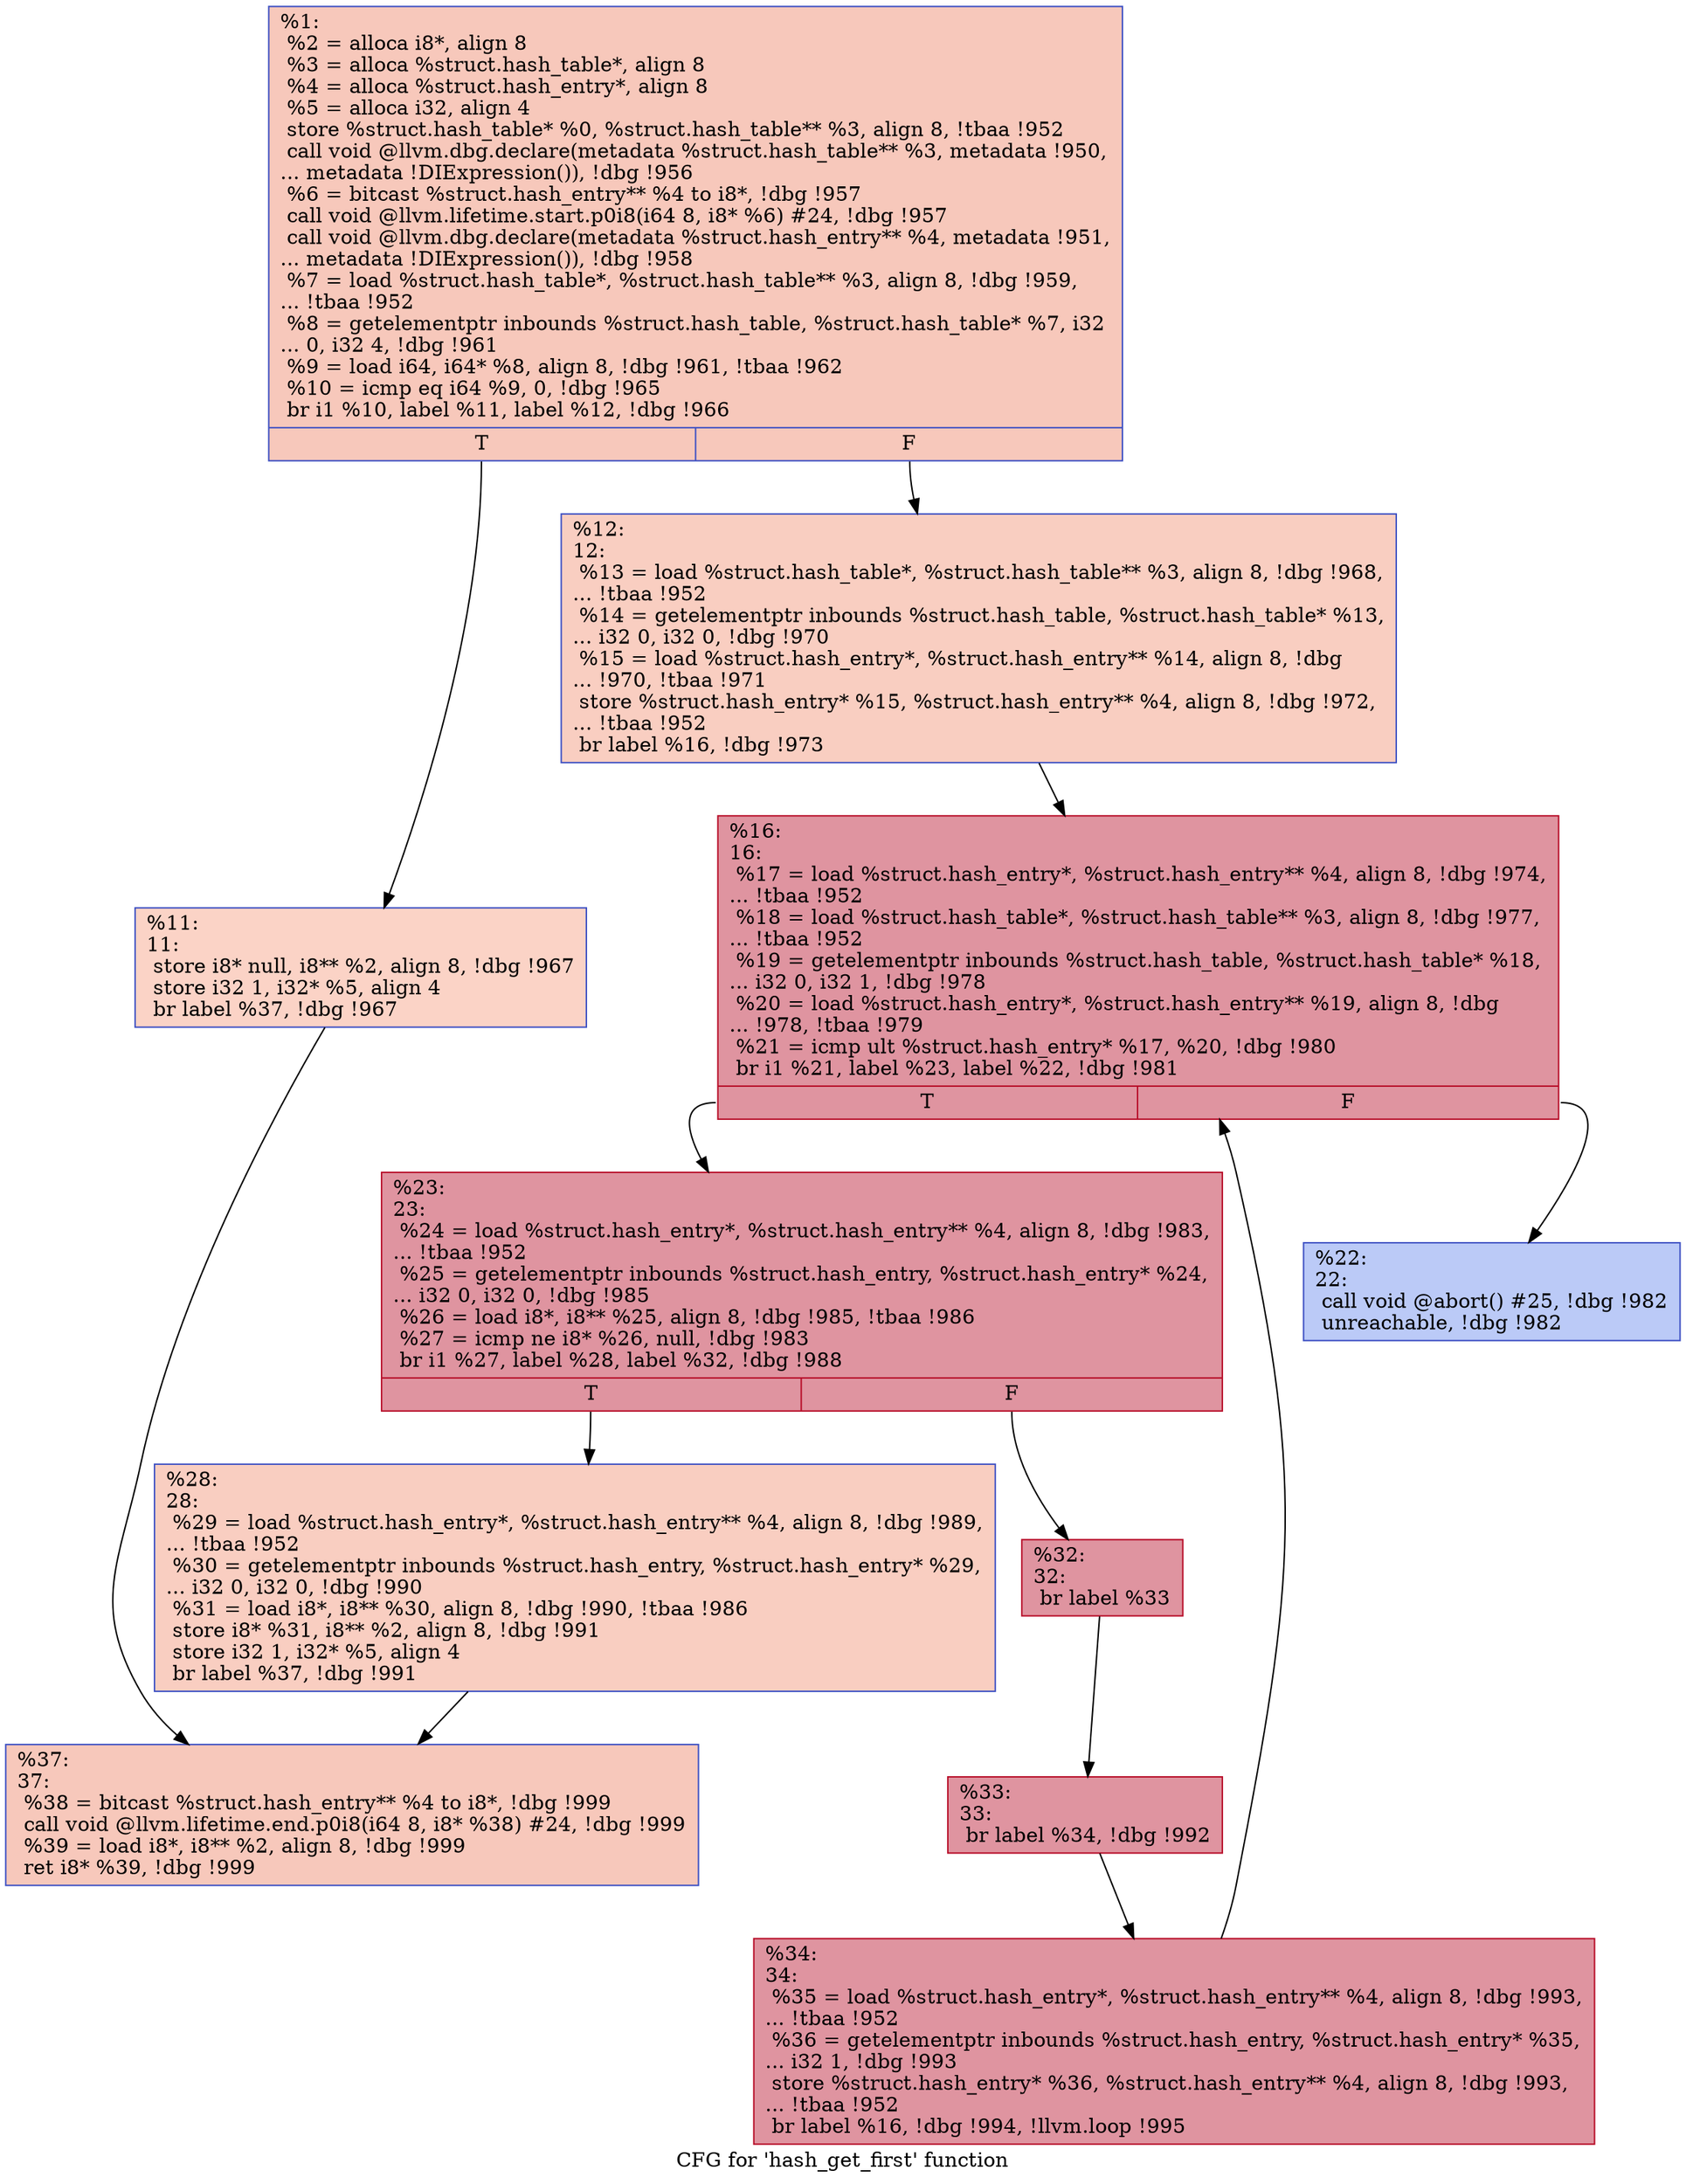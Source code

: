 digraph "CFG for 'hash_get_first' function" {
	label="CFG for 'hash_get_first' function";

	Node0xc9fce0 [shape=record,color="#3d50c3ff", style=filled, fillcolor="#ed836670",label="{%1:\l  %2 = alloca i8*, align 8\l  %3 = alloca %struct.hash_table*, align 8\l  %4 = alloca %struct.hash_entry*, align 8\l  %5 = alloca i32, align 4\l  store %struct.hash_table* %0, %struct.hash_table** %3, align 8, !tbaa !952\l  call void @llvm.dbg.declare(metadata %struct.hash_table** %3, metadata !950,\l... metadata !DIExpression()), !dbg !956\l  %6 = bitcast %struct.hash_entry** %4 to i8*, !dbg !957\l  call void @llvm.lifetime.start.p0i8(i64 8, i8* %6) #24, !dbg !957\l  call void @llvm.dbg.declare(metadata %struct.hash_entry** %4, metadata !951,\l... metadata !DIExpression()), !dbg !958\l  %7 = load %struct.hash_table*, %struct.hash_table** %3, align 8, !dbg !959,\l... !tbaa !952\l  %8 = getelementptr inbounds %struct.hash_table, %struct.hash_table* %7, i32\l... 0, i32 4, !dbg !961\l  %9 = load i64, i64* %8, align 8, !dbg !961, !tbaa !962\l  %10 = icmp eq i64 %9, 0, !dbg !965\l  br i1 %10, label %11, label %12, !dbg !966\l|{<s0>T|<s1>F}}"];
	Node0xc9fce0:s0 -> Node0xc9fd90;
	Node0xc9fce0:s1 -> Node0xc9fde0;
	Node0xc9fd90 [shape=record,color="#3d50c3ff", style=filled, fillcolor="#f59c7d70",label="{%11:\l11:                                               \l  store i8* null, i8** %2, align 8, !dbg !967\l  store i32 1, i32* %5, align 4\l  br label %37, !dbg !967\l}"];
	Node0xc9fd90 -> Node0xca0060;
	Node0xc9fde0 [shape=record,color="#3d50c3ff", style=filled, fillcolor="#f2907270",label="{%12:\l12:                                               \l  %13 = load %struct.hash_table*, %struct.hash_table** %3, align 8, !dbg !968,\l... !tbaa !952\l  %14 = getelementptr inbounds %struct.hash_table, %struct.hash_table* %13,\l... i32 0, i32 0, !dbg !970\l  %15 = load %struct.hash_entry*, %struct.hash_entry** %14, align 8, !dbg\l... !970, !tbaa !971\l  store %struct.hash_entry* %15, %struct.hash_entry** %4, align 8, !dbg !972,\l... !tbaa !952\l  br label %16, !dbg !973\l}"];
	Node0xc9fde0 -> Node0xc9fe30;
	Node0xc9fe30 [shape=record,color="#b70d28ff", style=filled, fillcolor="#b70d2870",label="{%16:\l16:                                               \l  %17 = load %struct.hash_entry*, %struct.hash_entry** %4, align 8, !dbg !974,\l... !tbaa !952\l  %18 = load %struct.hash_table*, %struct.hash_table** %3, align 8, !dbg !977,\l... !tbaa !952\l  %19 = getelementptr inbounds %struct.hash_table, %struct.hash_table* %18,\l... i32 0, i32 1, !dbg !978\l  %20 = load %struct.hash_entry*, %struct.hash_entry** %19, align 8, !dbg\l... !978, !tbaa !979\l  %21 = icmp ult %struct.hash_entry* %17, %20, !dbg !980\l  br i1 %21, label %23, label %22, !dbg !981\l|{<s0>T|<s1>F}}"];
	Node0xc9fe30:s0 -> Node0xc9fed0;
	Node0xc9fe30:s1 -> Node0xc9fe80;
	Node0xc9fe80 [shape=record,color="#3d50c3ff", style=filled, fillcolor="#6687ed70",label="{%22:\l22:                                               \l  call void @abort() #25, !dbg !982\l  unreachable, !dbg !982\l}"];
	Node0xc9fed0 [shape=record,color="#b70d28ff", style=filled, fillcolor="#b70d2870",label="{%23:\l23:                                               \l  %24 = load %struct.hash_entry*, %struct.hash_entry** %4, align 8, !dbg !983,\l... !tbaa !952\l  %25 = getelementptr inbounds %struct.hash_entry, %struct.hash_entry* %24,\l... i32 0, i32 0, !dbg !985\l  %26 = load i8*, i8** %25, align 8, !dbg !985, !tbaa !986\l  %27 = icmp ne i8* %26, null, !dbg !983\l  br i1 %27, label %28, label %32, !dbg !988\l|{<s0>T|<s1>F}}"];
	Node0xc9fed0:s0 -> Node0xc9ff20;
	Node0xc9fed0:s1 -> Node0xc9ff70;
	Node0xc9ff20 [shape=record,color="#3d50c3ff", style=filled, fillcolor="#f2907270",label="{%28:\l28:                                               \l  %29 = load %struct.hash_entry*, %struct.hash_entry** %4, align 8, !dbg !989,\l... !tbaa !952\l  %30 = getelementptr inbounds %struct.hash_entry, %struct.hash_entry* %29,\l... i32 0, i32 0, !dbg !990\l  %31 = load i8*, i8** %30, align 8, !dbg !990, !tbaa !986\l  store i8* %31, i8** %2, align 8, !dbg !991\l  store i32 1, i32* %5, align 4\l  br label %37, !dbg !991\l}"];
	Node0xc9ff20 -> Node0xca0060;
	Node0xc9ff70 [shape=record,color="#b70d28ff", style=filled, fillcolor="#b70d2870",label="{%32:\l32:                                               \l  br label %33\l}"];
	Node0xc9ff70 -> Node0xc9ffc0;
	Node0xc9ffc0 [shape=record,color="#b70d28ff", style=filled, fillcolor="#b70d2870",label="{%33:\l33:                                               \l  br label %34, !dbg !992\l}"];
	Node0xc9ffc0 -> Node0xca0010;
	Node0xca0010 [shape=record,color="#b70d28ff", style=filled, fillcolor="#b70d2870",label="{%34:\l34:                                               \l  %35 = load %struct.hash_entry*, %struct.hash_entry** %4, align 8, !dbg !993,\l... !tbaa !952\l  %36 = getelementptr inbounds %struct.hash_entry, %struct.hash_entry* %35,\l... i32 1, !dbg !993\l  store %struct.hash_entry* %36, %struct.hash_entry** %4, align 8, !dbg !993,\l... !tbaa !952\l  br label %16, !dbg !994, !llvm.loop !995\l}"];
	Node0xca0010 -> Node0xc9fe30;
	Node0xca0060 [shape=record,color="#3d50c3ff", style=filled, fillcolor="#ed836670",label="{%37:\l37:                                               \l  %38 = bitcast %struct.hash_entry** %4 to i8*, !dbg !999\l  call void @llvm.lifetime.end.p0i8(i64 8, i8* %38) #24, !dbg !999\l  %39 = load i8*, i8** %2, align 8, !dbg !999\l  ret i8* %39, !dbg !999\l}"];
}
